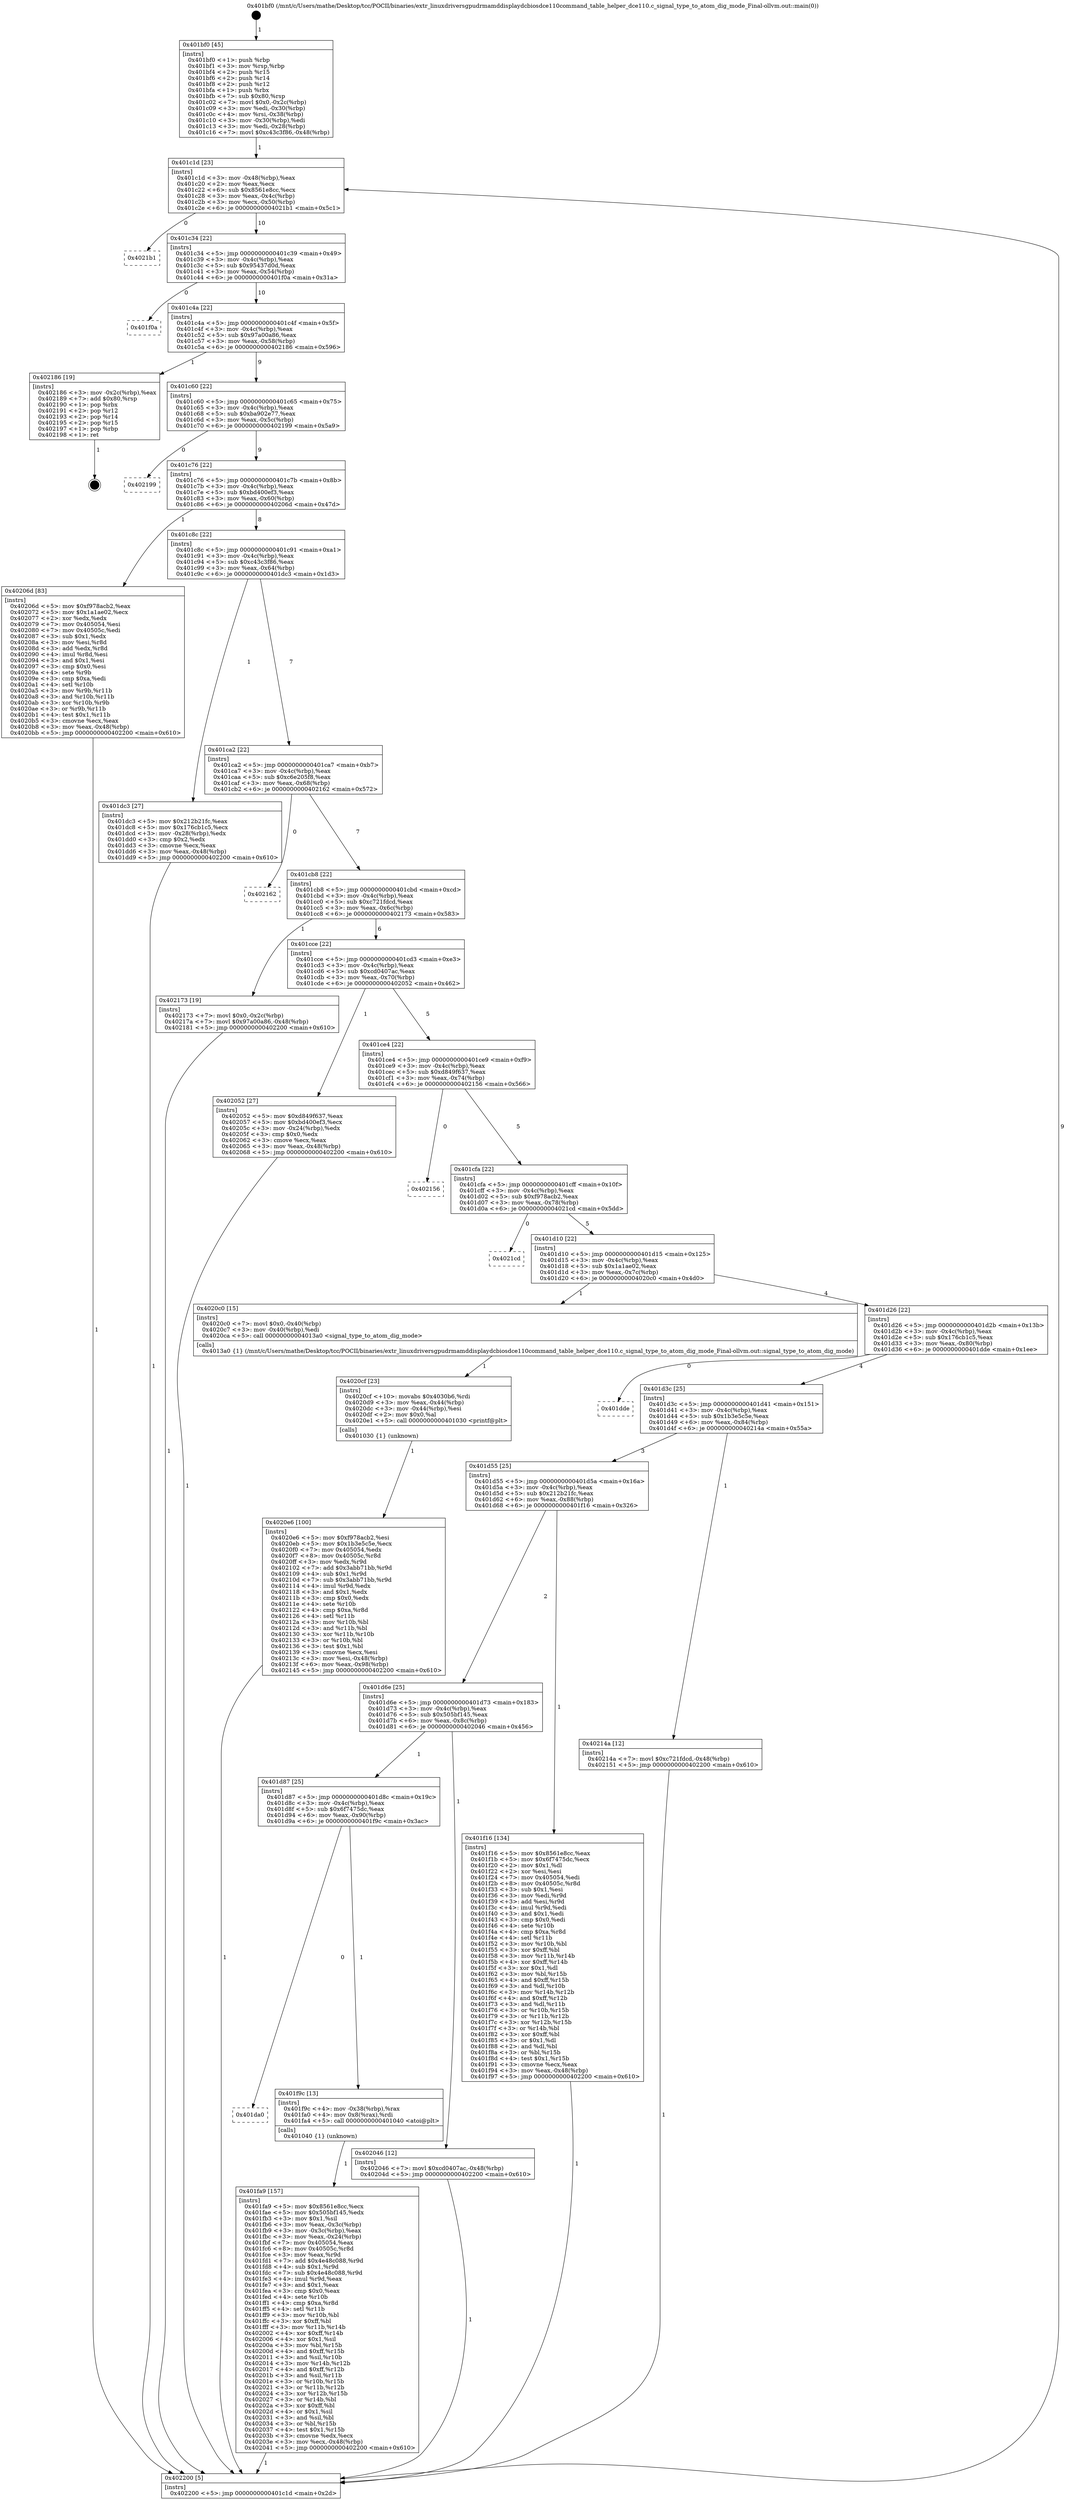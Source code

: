 digraph "0x401bf0" {
  label = "0x401bf0 (/mnt/c/Users/mathe/Desktop/tcc/POCII/binaries/extr_linuxdriversgpudrmamddisplaydcbiosdce110command_table_helper_dce110.c_signal_type_to_atom_dig_mode_Final-ollvm.out::main(0))"
  labelloc = "t"
  node[shape=record]

  Entry [label="",width=0.3,height=0.3,shape=circle,fillcolor=black,style=filled]
  "0x401c1d" [label="{
     0x401c1d [23]\l
     | [instrs]\l
     &nbsp;&nbsp;0x401c1d \<+3\>: mov -0x48(%rbp),%eax\l
     &nbsp;&nbsp;0x401c20 \<+2\>: mov %eax,%ecx\l
     &nbsp;&nbsp;0x401c22 \<+6\>: sub $0x8561e8cc,%ecx\l
     &nbsp;&nbsp;0x401c28 \<+3\>: mov %eax,-0x4c(%rbp)\l
     &nbsp;&nbsp;0x401c2b \<+3\>: mov %ecx,-0x50(%rbp)\l
     &nbsp;&nbsp;0x401c2e \<+6\>: je 00000000004021b1 \<main+0x5c1\>\l
  }"]
  "0x4021b1" [label="{
     0x4021b1\l
  }", style=dashed]
  "0x401c34" [label="{
     0x401c34 [22]\l
     | [instrs]\l
     &nbsp;&nbsp;0x401c34 \<+5\>: jmp 0000000000401c39 \<main+0x49\>\l
     &nbsp;&nbsp;0x401c39 \<+3\>: mov -0x4c(%rbp),%eax\l
     &nbsp;&nbsp;0x401c3c \<+5\>: sub $0x95437d0d,%eax\l
     &nbsp;&nbsp;0x401c41 \<+3\>: mov %eax,-0x54(%rbp)\l
     &nbsp;&nbsp;0x401c44 \<+6\>: je 0000000000401f0a \<main+0x31a\>\l
  }"]
  Exit [label="",width=0.3,height=0.3,shape=circle,fillcolor=black,style=filled,peripheries=2]
  "0x401f0a" [label="{
     0x401f0a\l
  }", style=dashed]
  "0x401c4a" [label="{
     0x401c4a [22]\l
     | [instrs]\l
     &nbsp;&nbsp;0x401c4a \<+5\>: jmp 0000000000401c4f \<main+0x5f\>\l
     &nbsp;&nbsp;0x401c4f \<+3\>: mov -0x4c(%rbp),%eax\l
     &nbsp;&nbsp;0x401c52 \<+5\>: sub $0x97a00a86,%eax\l
     &nbsp;&nbsp;0x401c57 \<+3\>: mov %eax,-0x58(%rbp)\l
     &nbsp;&nbsp;0x401c5a \<+6\>: je 0000000000402186 \<main+0x596\>\l
  }"]
  "0x4020e6" [label="{
     0x4020e6 [100]\l
     | [instrs]\l
     &nbsp;&nbsp;0x4020e6 \<+5\>: mov $0xf978acb2,%esi\l
     &nbsp;&nbsp;0x4020eb \<+5\>: mov $0x1b3e5c5e,%ecx\l
     &nbsp;&nbsp;0x4020f0 \<+7\>: mov 0x405054,%edx\l
     &nbsp;&nbsp;0x4020f7 \<+8\>: mov 0x40505c,%r8d\l
     &nbsp;&nbsp;0x4020ff \<+3\>: mov %edx,%r9d\l
     &nbsp;&nbsp;0x402102 \<+7\>: add $0x3abb71bb,%r9d\l
     &nbsp;&nbsp;0x402109 \<+4\>: sub $0x1,%r9d\l
     &nbsp;&nbsp;0x40210d \<+7\>: sub $0x3abb71bb,%r9d\l
     &nbsp;&nbsp;0x402114 \<+4\>: imul %r9d,%edx\l
     &nbsp;&nbsp;0x402118 \<+3\>: and $0x1,%edx\l
     &nbsp;&nbsp;0x40211b \<+3\>: cmp $0x0,%edx\l
     &nbsp;&nbsp;0x40211e \<+4\>: sete %r10b\l
     &nbsp;&nbsp;0x402122 \<+4\>: cmp $0xa,%r8d\l
     &nbsp;&nbsp;0x402126 \<+4\>: setl %r11b\l
     &nbsp;&nbsp;0x40212a \<+3\>: mov %r10b,%bl\l
     &nbsp;&nbsp;0x40212d \<+3\>: and %r11b,%bl\l
     &nbsp;&nbsp;0x402130 \<+3\>: xor %r11b,%r10b\l
     &nbsp;&nbsp;0x402133 \<+3\>: or %r10b,%bl\l
     &nbsp;&nbsp;0x402136 \<+3\>: test $0x1,%bl\l
     &nbsp;&nbsp;0x402139 \<+3\>: cmovne %ecx,%esi\l
     &nbsp;&nbsp;0x40213c \<+3\>: mov %esi,-0x48(%rbp)\l
     &nbsp;&nbsp;0x40213f \<+6\>: mov %eax,-0x98(%rbp)\l
     &nbsp;&nbsp;0x402145 \<+5\>: jmp 0000000000402200 \<main+0x610\>\l
  }"]
  "0x402186" [label="{
     0x402186 [19]\l
     | [instrs]\l
     &nbsp;&nbsp;0x402186 \<+3\>: mov -0x2c(%rbp),%eax\l
     &nbsp;&nbsp;0x402189 \<+7\>: add $0x80,%rsp\l
     &nbsp;&nbsp;0x402190 \<+1\>: pop %rbx\l
     &nbsp;&nbsp;0x402191 \<+2\>: pop %r12\l
     &nbsp;&nbsp;0x402193 \<+2\>: pop %r14\l
     &nbsp;&nbsp;0x402195 \<+2\>: pop %r15\l
     &nbsp;&nbsp;0x402197 \<+1\>: pop %rbp\l
     &nbsp;&nbsp;0x402198 \<+1\>: ret\l
  }"]
  "0x401c60" [label="{
     0x401c60 [22]\l
     | [instrs]\l
     &nbsp;&nbsp;0x401c60 \<+5\>: jmp 0000000000401c65 \<main+0x75\>\l
     &nbsp;&nbsp;0x401c65 \<+3\>: mov -0x4c(%rbp),%eax\l
     &nbsp;&nbsp;0x401c68 \<+5\>: sub $0xba902e77,%eax\l
     &nbsp;&nbsp;0x401c6d \<+3\>: mov %eax,-0x5c(%rbp)\l
     &nbsp;&nbsp;0x401c70 \<+6\>: je 0000000000402199 \<main+0x5a9\>\l
  }"]
  "0x4020cf" [label="{
     0x4020cf [23]\l
     | [instrs]\l
     &nbsp;&nbsp;0x4020cf \<+10\>: movabs $0x4030b6,%rdi\l
     &nbsp;&nbsp;0x4020d9 \<+3\>: mov %eax,-0x44(%rbp)\l
     &nbsp;&nbsp;0x4020dc \<+3\>: mov -0x44(%rbp),%esi\l
     &nbsp;&nbsp;0x4020df \<+2\>: mov $0x0,%al\l
     &nbsp;&nbsp;0x4020e1 \<+5\>: call 0000000000401030 \<printf@plt\>\l
     | [calls]\l
     &nbsp;&nbsp;0x401030 \{1\} (unknown)\l
  }"]
  "0x402199" [label="{
     0x402199\l
  }", style=dashed]
  "0x401c76" [label="{
     0x401c76 [22]\l
     | [instrs]\l
     &nbsp;&nbsp;0x401c76 \<+5\>: jmp 0000000000401c7b \<main+0x8b\>\l
     &nbsp;&nbsp;0x401c7b \<+3\>: mov -0x4c(%rbp),%eax\l
     &nbsp;&nbsp;0x401c7e \<+5\>: sub $0xbd400ef3,%eax\l
     &nbsp;&nbsp;0x401c83 \<+3\>: mov %eax,-0x60(%rbp)\l
     &nbsp;&nbsp;0x401c86 \<+6\>: je 000000000040206d \<main+0x47d\>\l
  }"]
  "0x401fa9" [label="{
     0x401fa9 [157]\l
     | [instrs]\l
     &nbsp;&nbsp;0x401fa9 \<+5\>: mov $0x8561e8cc,%ecx\l
     &nbsp;&nbsp;0x401fae \<+5\>: mov $0x505bf145,%edx\l
     &nbsp;&nbsp;0x401fb3 \<+3\>: mov $0x1,%sil\l
     &nbsp;&nbsp;0x401fb6 \<+3\>: mov %eax,-0x3c(%rbp)\l
     &nbsp;&nbsp;0x401fb9 \<+3\>: mov -0x3c(%rbp),%eax\l
     &nbsp;&nbsp;0x401fbc \<+3\>: mov %eax,-0x24(%rbp)\l
     &nbsp;&nbsp;0x401fbf \<+7\>: mov 0x405054,%eax\l
     &nbsp;&nbsp;0x401fc6 \<+8\>: mov 0x40505c,%r8d\l
     &nbsp;&nbsp;0x401fce \<+3\>: mov %eax,%r9d\l
     &nbsp;&nbsp;0x401fd1 \<+7\>: add $0x4e48c088,%r9d\l
     &nbsp;&nbsp;0x401fd8 \<+4\>: sub $0x1,%r9d\l
     &nbsp;&nbsp;0x401fdc \<+7\>: sub $0x4e48c088,%r9d\l
     &nbsp;&nbsp;0x401fe3 \<+4\>: imul %r9d,%eax\l
     &nbsp;&nbsp;0x401fe7 \<+3\>: and $0x1,%eax\l
     &nbsp;&nbsp;0x401fea \<+3\>: cmp $0x0,%eax\l
     &nbsp;&nbsp;0x401fed \<+4\>: sete %r10b\l
     &nbsp;&nbsp;0x401ff1 \<+4\>: cmp $0xa,%r8d\l
     &nbsp;&nbsp;0x401ff5 \<+4\>: setl %r11b\l
     &nbsp;&nbsp;0x401ff9 \<+3\>: mov %r10b,%bl\l
     &nbsp;&nbsp;0x401ffc \<+3\>: xor $0xff,%bl\l
     &nbsp;&nbsp;0x401fff \<+3\>: mov %r11b,%r14b\l
     &nbsp;&nbsp;0x402002 \<+4\>: xor $0xff,%r14b\l
     &nbsp;&nbsp;0x402006 \<+4\>: xor $0x1,%sil\l
     &nbsp;&nbsp;0x40200a \<+3\>: mov %bl,%r15b\l
     &nbsp;&nbsp;0x40200d \<+4\>: and $0xff,%r15b\l
     &nbsp;&nbsp;0x402011 \<+3\>: and %sil,%r10b\l
     &nbsp;&nbsp;0x402014 \<+3\>: mov %r14b,%r12b\l
     &nbsp;&nbsp;0x402017 \<+4\>: and $0xff,%r12b\l
     &nbsp;&nbsp;0x40201b \<+3\>: and %sil,%r11b\l
     &nbsp;&nbsp;0x40201e \<+3\>: or %r10b,%r15b\l
     &nbsp;&nbsp;0x402021 \<+3\>: or %r11b,%r12b\l
     &nbsp;&nbsp;0x402024 \<+3\>: xor %r12b,%r15b\l
     &nbsp;&nbsp;0x402027 \<+3\>: or %r14b,%bl\l
     &nbsp;&nbsp;0x40202a \<+3\>: xor $0xff,%bl\l
     &nbsp;&nbsp;0x40202d \<+4\>: or $0x1,%sil\l
     &nbsp;&nbsp;0x402031 \<+3\>: and %sil,%bl\l
     &nbsp;&nbsp;0x402034 \<+3\>: or %bl,%r15b\l
     &nbsp;&nbsp;0x402037 \<+4\>: test $0x1,%r15b\l
     &nbsp;&nbsp;0x40203b \<+3\>: cmovne %edx,%ecx\l
     &nbsp;&nbsp;0x40203e \<+3\>: mov %ecx,-0x48(%rbp)\l
     &nbsp;&nbsp;0x402041 \<+5\>: jmp 0000000000402200 \<main+0x610\>\l
  }"]
  "0x40206d" [label="{
     0x40206d [83]\l
     | [instrs]\l
     &nbsp;&nbsp;0x40206d \<+5\>: mov $0xf978acb2,%eax\l
     &nbsp;&nbsp;0x402072 \<+5\>: mov $0x1a1ae02,%ecx\l
     &nbsp;&nbsp;0x402077 \<+2\>: xor %edx,%edx\l
     &nbsp;&nbsp;0x402079 \<+7\>: mov 0x405054,%esi\l
     &nbsp;&nbsp;0x402080 \<+7\>: mov 0x40505c,%edi\l
     &nbsp;&nbsp;0x402087 \<+3\>: sub $0x1,%edx\l
     &nbsp;&nbsp;0x40208a \<+3\>: mov %esi,%r8d\l
     &nbsp;&nbsp;0x40208d \<+3\>: add %edx,%r8d\l
     &nbsp;&nbsp;0x402090 \<+4\>: imul %r8d,%esi\l
     &nbsp;&nbsp;0x402094 \<+3\>: and $0x1,%esi\l
     &nbsp;&nbsp;0x402097 \<+3\>: cmp $0x0,%esi\l
     &nbsp;&nbsp;0x40209a \<+4\>: sete %r9b\l
     &nbsp;&nbsp;0x40209e \<+3\>: cmp $0xa,%edi\l
     &nbsp;&nbsp;0x4020a1 \<+4\>: setl %r10b\l
     &nbsp;&nbsp;0x4020a5 \<+3\>: mov %r9b,%r11b\l
     &nbsp;&nbsp;0x4020a8 \<+3\>: and %r10b,%r11b\l
     &nbsp;&nbsp;0x4020ab \<+3\>: xor %r10b,%r9b\l
     &nbsp;&nbsp;0x4020ae \<+3\>: or %r9b,%r11b\l
     &nbsp;&nbsp;0x4020b1 \<+4\>: test $0x1,%r11b\l
     &nbsp;&nbsp;0x4020b5 \<+3\>: cmovne %ecx,%eax\l
     &nbsp;&nbsp;0x4020b8 \<+3\>: mov %eax,-0x48(%rbp)\l
     &nbsp;&nbsp;0x4020bb \<+5\>: jmp 0000000000402200 \<main+0x610\>\l
  }"]
  "0x401c8c" [label="{
     0x401c8c [22]\l
     | [instrs]\l
     &nbsp;&nbsp;0x401c8c \<+5\>: jmp 0000000000401c91 \<main+0xa1\>\l
     &nbsp;&nbsp;0x401c91 \<+3\>: mov -0x4c(%rbp),%eax\l
     &nbsp;&nbsp;0x401c94 \<+5\>: sub $0xc43c3f86,%eax\l
     &nbsp;&nbsp;0x401c99 \<+3\>: mov %eax,-0x64(%rbp)\l
     &nbsp;&nbsp;0x401c9c \<+6\>: je 0000000000401dc3 \<main+0x1d3\>\l
  }"]
  "0x401da0" [label="{
     0x401da0\l
  }", style=dashed]
  "0x401dc3" [label="{
     0x401dc3 [27]\l
     | [instrs]\l
     &nbsp;&nbsp;0x401dc3 \<+5\>: mov $0x212b21fc,%eax\l
     &nbsp;&nbsp;0x401dc8 \<+5\>: mov $0x176cb1c5,%ecx\l
     &nbsp;&nbsp;0x401dcd \<+3\>: mov -0x28(%rbp),%edx\l
     &nbsp;&nbsp;0x401dd0 \<+3\>: cmp $0x2,%edx\l
     &nbsp;&nbsp;0x401dd3 \<+3\>: cmovne %ecx,%eax\l
     &nbsp;&nbsp;0x401dd6 \<+3\>: mov %eax,-0x48(%rbp)\l
     &nbsp;&nbsp;0x401dd9 \<+5\>: jmp 0000000000402200 \<main+0x610\>\l
  }"]
  "0x401ca2" [label="{
     0x401ca2 [22]\l
     | [instrs]\l
     &nbsp;&nbsp;0x401ca2 \<+5\>: jmp 0000000000401ca7 \<main+0xb7\>\l
     &nbsp;&nbsp;0x401ca7 \<+3\>: mov -0x4c(%rbp),%eax\l
     &nbsp;&nbsp;0x401caa \<+5\>: sub $0xc6e205f8,%eax\l
     &nbsp;&nbsp;0x401caf \<+3\>: mov %eax,-0x68(%rbp)\l
     &nbsp;&nbsp;0x401cb2 \<+6\>: je 0000000000402162 \<main+0x572\>\l
  }"]
  "0x402200" [label="{
     0x402200 [5]\l
     | [instrs]\l
     &nbsp;&nbsp;0x402200 \<+5\>: jmp 0000000000401c1d \<main+0x2d\>\l
  }"]
  "0x401bf0" [label="{
     0x401bf0 [45]\l
     | [instrs]\l
     &nbsp;&nbsp;0x401bf0 \<+1\>: push %rbp\l
     &nbsp;&nbsp;0x401bf1 \<+3\>: mov %rsp,%rbp\l
     &nbsp;&nbsp;0x401bf4 \<+2\>: push %r15\l
     &nbsp;&nbsp;0x401bf6 \<+2\>: push %r14\l
     &nbsp;&nbsp;0x401bf8 \<+2\>: push %r12\l
     &nbsp;&nbsp;0x401bfa \<+1\>: push %rbx\l
     &nbsp;&nbsp;0x401bfb \<+7\>: sub $0x80,%rsp\l
     &nbsp;&nbsp;0x401c02 \<+7\>: movl $0x0,-0x2c(%rbp)\l
     &nbsp;&nbsp;0x401c09 \<+3\>: mov %edi,-0x30(%rbp)\l
     &nbsp;&nbsp;0x401c0c \<+4\>: mov %rsi,-0x38(%rbp)\l
     &nbsp;&nbsp;0x401c10 \<+3\>: mov -0x30(%rbp),%edi\l
     &nbsp;&nbsp;0x401c13 \<+3\>: mov %edi,-0x28(%rbp)\l
     &nbsp;&nbsp;0x401c16 \<+7\>: movl $0xc43c3f86,-0x48(%rbp)\l
  }"]
  "0x401f9c" [label="{
     0x401f9c [13]\l
     | [instrs]\l
     &nbsp;&nbsp;0x401f9c \<+4\>: mov -0x38(%rbp),%rax\l
     &nbsp;&nbsp;0x401fa0 \<+4\>: mov 0x8(%rax),%rdi\l
     &nbsp;&nbsp;0x401fa4 \<+5\>: call 0000000000401040 \<atoi@plt\>\l
     | [calls]\l
     &nbsp;&nbsp;0x401040 \{1\} (unknown)\l
  }"]
  "0x402162" [label="{
     0x402162\l
  }", style=dashed]
  "0x401cb8" [label="{
     0x401cb8 [22]\l
     | [instrs]\l
     &nbsp;&nbsp;0x401cb8 \<+5\>: jmp 0000000000401cbd \<main+0xcd\>\l
     &nbsp;&nbsp;0x401cbd \<+3\>: mov -0x4c(%rbp),%eax\l
     &nbsp;&nbsp;0x401cc0 \<+5\>: sub $0xc721fdcd,%eax\l
     &nbsp;&nbsp;0x401cc5 \<+3\>: mov %eax,-0x6c(%rbp)\l
     &nbsp;&nbsp;0x401cc8 \<+6\>: je 0000000000402173 \<main+0x583\>\l
  }"]
  "0x401d87" [label="{
     0x401d87 [25]\l
     | [instrs]\l
     &nbsp;&nbsp;0x401d87 \<+5\>: jmp 0000000000401d8c \<main+0x19c\>\l
     &nbsp;&nbsp;0x401d8c \<+3\>: mov -0x4c(%rbp),%eax\l
     &nbsp;&nbsp;0x401d8f \<+5\>: sub $0x6f7475dc,%eax\l
     &nbsp;&nbsp;0x401d94 \<+6\>: mov %eax,-0x90(%rbp)\l
     &nbsp;&nbsp;0x401d9a \<+6\>: je 0000000000401f9c \<main+0x3ac\>\l
  }"]
  "0x402173" [label="{
     0x402173 [19]\l
     | [instrs]\l
     &nbsp;&nbsp;0x402173 \<+7\>: movl $0x0,-0x2c(%rbp)\l
     &nbsp;&nbsp;0x40217a \<+7\>: movl $0x97a00a86,-0x48(%rbp)\l
     &nbsp;&nbsp;0x402181 \<+5\>: jmp 0000000000402200 \<main+0x610\>\l
  }"]
  "0x401cce" [label="{
     0x401cce [22]\l
     | [instrs]\l
     &nbsp;&nbsp;0x401cce \<+5\>: jmp 0000000000401cd3 \<main+0xe3\>\l
     &nbsp;&nbsp;0x401cd3 \<+3\>: mov -0x4c(%rbp),%eax\l
     &nbsp;&nbsp;0x401cd6 \<+5\>: sub $0xcd0407ac,%eax\l
     &nbsp;&nbsp;0x401cdb \<+3\>: mov %eax,-0x70(%rbp)\l
     &nbsp;&nbsp;0x401cde \<+6\>: je 0000000000402052 \<main+0x462\>\l
  }"]
  "0x402046" [label="{
     0x402046 [12]\l
     | [instrs]\l
     &nbsp;&nbsp;0x402046 \<+7\>: movl $0xcd0407ac,-0x48(%rbp)\l
     &nbsp;&nbsp;0x40204d \<+5\>: jmp 0000000000402200 \<main+0x610\>\l
  }"]
  "0x402052" [label="{
     0x402052 [27]\l
     | [instrs]\l
     &nbsp;&nbsp;0x402052 \<+5\>: mov $0xd849f637,%eax\l
     &nbsp;&nbsp;0x402057 \<+5\>: mov $0xbd400ef3,%ecx\l
     &nbsp;&nbsp;0x40205c \<+3\>: mov -0x24(%rbp),%edx\l
     &nbsp;&nbsp;0x40205f \<+3\>: cmp $0x0,%edx\l
     &nbsp;&nbsp;0x402062 \<+3\>: cmove %ecx,%eax\l
     &nbsp;&nbsp;0x402065 \<+3\>: mov %eax,-0x48(%rbp)\l
     &nbsp;&nbsp;0x402068 \<+5\>: jmp 0000000000402200 \<main+0x610\>\l
  }"]
  "0x401ce4" [label="{
     0x401ce4 [22]\l
     | [instrs]\l
     &nbsp;&nbsp;0x401ce4 \<+5\>: jmp 0000000000401ce9 \<main+0xf9\>\l
     &nbsp;&nbsp;0x401ce9 \<+3\>: mov -0x4c(%rbp),%eax\l
     &nbsp;&nbsp;0x401cec \<+5\>: sub $0xd849f637,%eax\l
     &nbsp;&nbsp;0x401cf1 \<+3\>: mov %eax,-0x74(%rbp)\l
     &nbsp;&nbsp;0x401cf4 \<+6\>: je 0000000000402156 \<main+0x566\>\l
  }"]
  "0x401d6e" [label="{
     0x401d6e [25]\l
     | [instrs]\l
     &nbsp;&nbsp;0x401d6e \<+5\>: jmp 0000000000401d73 \<main+0x183\>\l
     &nbsp;&nbsp;0x401d73 \<+3\>: mov -0x4c(%rbp),%eax\l
     &nbsp;&nbsp;0x401d76 \<+5\>: sub $0x505bf145,%eax\l
     &nbsp;&nbsp;0x401d7b \<+6\>: mov %eax,-0x8c(%rbp)\l
     &nbsp;&nbsp;0x401d81 \<+6\>: je 0000000000402046 \<main+0x456\>\l
  }"]
  "0x402156" [label="{
     0x402156\l
  }", style=dashed]
  "0x401cfa" [label="{
     0x401cfa [22]\l
     | [instrs]\l
     &nbsp;&nbsp;0x401cfa \<+5\>: jmp 0000000000401cff \<main+0x10f\>\l
     &nbsp;&nbsp;0x401cff \<+3\>: mov -0x4c(%rbp),%eax\l
     &nbsp;&nbsp;0x401d02 \<+5\>: sub $0xf978acb2,%eax\l
     &nbsp;&nbsp;0x401d07 \<+3\>: mov %eax,-0x78(%rbp)\l
     &nbsp;&nbsp;0x401d0a \<+6\>: je 00000000004021cd \<main+0x5dd\>\l
  }"]
  "0x401f16" [label="{
     0x401f16 [134]\l
     | [instrs]\l
     &nbsp;&nbsp;0x401f16 \<+5\>: mov $0x8561e8cc,%eax\l
     &nbsp;&nbsp;0x401f1b \<+5\>: mov $0x6f7475dc,%ecx\l
     &nbsp;&nbsp;0x401f20 \<+2\>: mov $0x1,%dl\l
     &nbsp;&nbsp;0x401f22 \<+2\>: xor %esi,%esi\l
     &nbsp;&nbsp;0x401f24 \<+7\>: mov 0x405054,%edi\l
     &nbsp;&nbsp;0x401f2b \<+8\>: mov 0x40505c,%r8d\l
     &nbsp;&nbsp;0x401f33 \<+3\>: sub $0x1,%esi\l
     &nbsp;&nbsp;0x401f36 \<+3\>: mov %edi,%r9d\l
     &nbsp;&nbsp;0x401f39 \<+3\>: add %esi,%r9d\l
     &nbsp;&nbsp;0x401f3c \<+4\>: imul %r9d,%edi\l
     &nbsp;&nbsp;0x401f40 \<+3\>: and $0x1,%edi\l
     &nbsp;&nbsp;0x401f43 \<+3\>: cmp $0x0,%edi\l
     &nbsp;&nbsp;0x401f46 \<+4\>: sete %r10b\l
     &nbsp;&nbsp;0x401f4a \<+4\>: cmp $0xa,%r8d\l
     &nbsp;&nbsp;0x401f4e \<+4\>: setl %r11b\l
     &nbsp;&nbsp;0x401f52 \<+3\>: mov %r10b,%bl\l
     &nbsp;&nbsp;0x401f55 \<+3\>: xor $0xff,%bl\l
     &nbsp;&nbsp;0x401f58 \<+3\>: mov %r11b,%r14b\l
     &nbsp;&nbsp;0x401f5b \<+4\>: xor $0xff,%r14b\l
     &nbsp;&nbsp;0x401f5f \<+3\>: xor $0x1,%dl\l
     &nbsp;&nbsp;0x401f62 \<+3\>: mov %bl,%r15b\l
     &nbsp;&nbsp;0x401f65 \<+4\>: and $0xff,%r15b\l
     &nbsp;&nbsp;0x401f69 \<+3\>: and %dl,%r10b\l
     &nbsp;&nbsp;0x401f6c \<+3\>: mov %r14b,%r12b\l
     &nbsp;&nbsp;0x401f6f \<+4\>: and $0xff,%r12b\l
     &nbsp;&nbsp;0x401f73 \<+3\>: and %dl,%r11b\l
     &nbsp;&nbsp;0x401f76 \<+3\>: or %r10b,%r15b\l
     &nbsp;&nbsp;0x401f79 \<+3\>: or %r11b,%r12b\l
     &nbsp;&nbsp;0x401f7c \<+3\>: xor %r12b,%r15b\l
     &nbsp;&nbsp;0x401f7f \<+3\>: or %r14b,%bl\l
     &nbsp;&nbsp;0x401f82 \<+3\>: xor $0xff,%bl\l
     &nbsp;&nbsp;0x401f85 \<+3\>: or $0x1,%dl\l
     &nbsp;&nbsp;0x401f88 \<+2\>: and %dl,%bl\l
     &nbsp;&nbsp;0x401f8a \<+3\>: or %bl,%r15b\l
     &nbsp;&nbsp;0x401f8d \<+4\>: test $0x1,%r15b\l
     &nbsp;&nbsp;0x401f91 \<+3\>: cmovne %ecx,%eax\l
     &nbsp;&nbsp;0x401f94 \<+3\>: mov %eax,-0x48(%rbp)\l
     &nbsp;&nbsp;0x401f97 \<+5\>: jmp 0000000000402200 \<main+0x610\>\l
  }"]
  "0x4021cd" [label="{
     0x4021cd\l
  }", style=dashed]
  "0x401d10" [label="{
     0x401d10 [22]\l
     | [instrs]\l
     &nbsp;&nbsp;0x401d10 \<+5\>: jmp 0000000000401d15 \<main+0x125\>\l
     &nbsp;&nbsp;0x401d15 \<+3\>: mov -0x4c(%rbp),%eax\l
     &nbsp;&nbsp;0x401d18 \<+5\>: sub $0x1a1ae02,%eax\l
     &nbsp;&nbsp;0x401d1d \<+3\>: mov %eax,-0x7c(%rbp)\l
     &nbsp;&nbsp;0x401d20 \<+6\>: je 00000000004020c0 \<main+0x4d0\>\l
  }"]
  "0x401d55" [label="{
     0x401d55 [25]\l
     | [instrs]\l
     &nbsp;&nbsp;0x401d55 \<+5\>: jmp 0000000000401d5a \<main+0x16a\>\l
     &nbsp;&nbsp;0x401d5a \<+3\>: mov -0x4c(%rbp),%eax\l
     &nbsp;&nbsp;0x401d5d \<+5\>: sub $0x212b21fc,%eax\l
     &nbsp;&nbsp;0x401d62 \<+6\>: mov %eax,-0x88(%rbp)\l
     &nbsp;&nbsp;0x401d68 \<+6\>: je 0000000000401f16 \<main+0x326\>\l
  }"]
  "0x4020c0" [label="{
     0x4020c0 [15]\l
     | [instrs]\l
     &nbsp;&nbsp;0x4020c0 \<+7\>: movl $0x0,-0x40(%rbp)\l
     &nbsp;&nbsp;0x4020c7 \<+3\>: mov -0x40(%rbp),%edi\l
     &nbsp;&nbsp;0x4020ca \<+5\>: call 00000000004013a0 \<signal_type_to_atom_dig_mode\>\l
     | [calls]\l
     &nbsp;&nbsp;0x4013a0 \{1\} (/mnt/c/Users/mathe/Desktop/tcc/POCII/binaries/extr_linuxdriversgpudrmamddisplaydcbiosdce110command_table_helper_dce110.c_signal_type_to_atom_dig_mode_Final-ollvm.out::signal_type_to_atom_dig_mode)\l
  }"]
  "0x401d26" [label="{
     0x401d26 [22]\l
     | [instrs]\l
     &nbsp;&nbsp;0x401d26 \<+5\>: jmp 0000000000401d2b \<main+0x13b\>\l
     &nbsp;&nbsp;0x401d2b \<+3\>: mov -0x4c(%rbp),%eax\l
     &nbsp;&nbsp;0x401d2e \<+5\>: sub $0x176cb1c5,%eax\l
     &nbsp;&nbsp;0x401d33 \<+3\>: mov %eax,-0x80(%rbp)\l
     &nbsp;&nbsp;0x401d36 \<+6\>: je 0000000000401dde \<main+0x1ee\>\l
  }"]
  "0x40214a" [label="{
     0x40214a [12]\l
     | [instrs]\l
     &nbsp;&nbsp;0x40214a \<+7\>: movl $0xc721fdcd,-0x48(%rbp)\l
     &nbsp;&nbsp;0x402151 \<+5\>: jmp 0000000000402200 \<main+0x610\>\l
  }"]
  "0x401dde" [label="{
     0x401dde\l
  }", style=dashed]
  "0x401d3c" [label="{
     0x401d3c [25]\l
     | [instrs]\l
     &nbsp;&nbsp;0x401d3c \<+5\>: jmp 0000000000401d41 \<main+0x151\>\l
     &nbsp;&nbsp;0x401d41 \<+3\>: mov -0x4c(%rbp),%eax\l
     &nbsp;&nbsp;0x401d44 \<+5\>: sub $0x1b3e5c5e,%eax\l
     &nbsp;&nbsp;0x401d49 \<+6\>: mov %eax,-0x84(%rbp)\l
     &nbsp;&nbsp;0x401d4f \<+6\>: je 000000000040214a \<main+0x55a\>\l
  }"]
  Entry -> "0x401bf0" [label=" 1"]
  "0x401c1d" -> "0x4021b1" [label=" 0"]
  "0x401c1d" -> "0x401c34" [label=" 10"]
  "0x402186" -> Exit [label=" 1"]
  "0x401c34" -> "0x401f0a" [label=" 0"]
  "0x401c34" -> "0x401c4a" [label=" 10"]
  "0x402173" -> "0x402200" [label=" 1"]
  "0x401c4a" -> "0x402186" [label=" 1"]
  "0x401c4a" -> "0x401c60" [label=" 9"]
  "0x40214a" -> "0x402200" [label=" 1"]
  "0x401c60" -> "0x402199" [label=" 0"]
  "0x401c60" -> "0x401c76" [label=" 9"]
  "0x4020e6" -> "0x402200" [label=" 1"]
  "0x401c76" -> "0x40206d" [label=" 1"]
  "0x401c76" -> "0x401c8c" [label=" 8"]
  "0x4020cf" -> "0x4020e6" [label=" 1"]
  "0x401c8c" -> "0x401dc3" [label=" 1"]
  "0x401c8c" -> "0x401ca2" [label=" 7"]
  "0x401dc3" -> "0x402200" [label=" 1"]
  "0x401bf0" -> "0x401c1d" [label=" 1"]
  "0x402200" -> "0x401c1d" [label=" 9"]
  "0x4020c0" -> "0x4020cf" [label=" 1"]
  "0x401ca2" -> "0x402162" [label=" 0"]
  "0x401ca2" -> "0x401cb8" [label=" 7"]
  "0x40206d" -> "0x402200" [label=" 1"]
  "0x401cb8" -> "0x402173" [label=" 1"]
  "0x401cb8" -> "0x401cce" [label=" 6"]
  "0x402046" -> "0x402200" [label=" 1"]
  "0x401cce" -> "0x402052" [label=" 1"]
  "0x401cce" -> "0x401ce4" [label=" 5"]
  "0x401fa9" -> "0x402200" [label=" 1"]
  "0x401ce4" -> "0x402156" [label=" 0"]
  "0x401ce4" -> "0x401cfa" [label=" 5"]
  "0x401d87" -> "0x401da0" [label=" 0"]
  "0x401cfa" -> "0x4021cd" [label=" 0"]
  "0x401cfa" -> "0x401d10" [label=" 5"]
  "0x401d87" -> "0x401f9c" [label=" 1"]
  "0x401d10" -> "0x4020c0" [label=" 1"]
  "0x401d10" -> "0x401d26" [label=" 4"]
  "0x401d6e" -> "0x401d87" [label=" 1"]
  "0x401d26" -> "0x401dde" [label=" 0"]
  "0x401d26" -> "0x401d3c" [label=" 4"]
  "0x401d6e" -> "0x402046" [label=" 1"]
  "0x401d3c" -> "0x40214a" [label=" 1"]
  "0x401d3c" -> "0x401d55" [label=" 3"]
  "0x402052" -> "0x402200" [label=" 1"]
  "0x401d55" -> "0x401f16" [label=" 1"]
  "0x401d55" -> "0x401d6e" [label=" 2"]
  "0x401f16" -> "0x402200" [label=" 1"]
  "0x401f9c" -> "0x401fa9" [label=" 1"]
}
